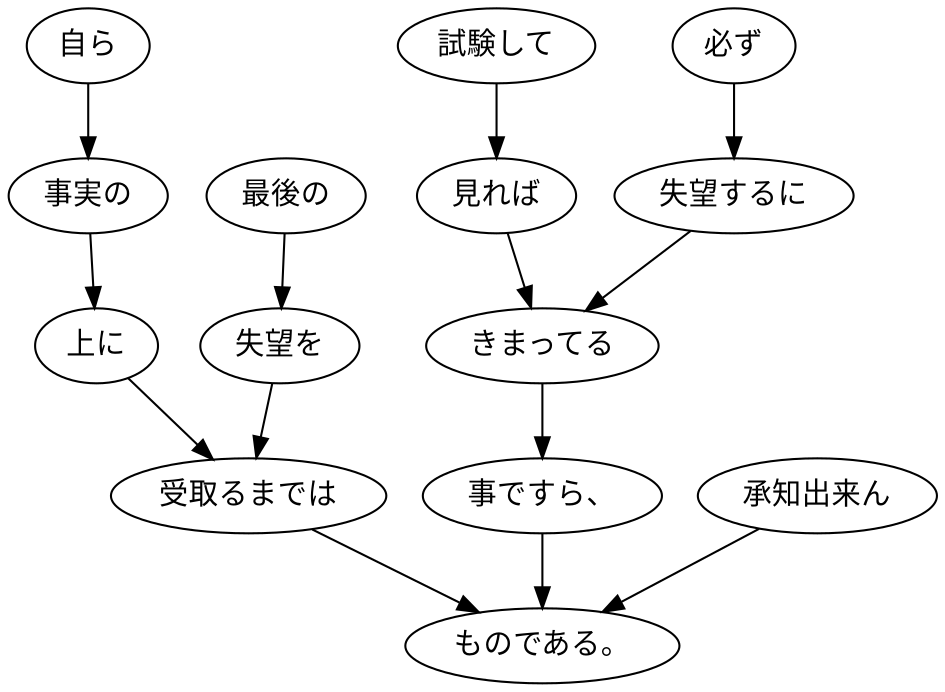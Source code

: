digraph graph6419 {
	node0 [label="試験して"];
	node1 [label="見れば"];
	node2 [label="必ず"];
	node3 [label="失望するに"];
	node4 [label="きまってる"];
	node5 [label="事ですら、"];
	node6 [label="最後の"];
	node7 [label="失望を"];
	node8 [label="自ら"];
	node9 [label="事実の"];
	node10 [label="上に"];
	node11 [label="受取るまでは"];
	node12 [label="承知出来ん"];
	node13 [label="ものである。"];
	node0 -> node1;
	node1 -> node4;
	node2 -> node3;
	node3 -> node4;
	node4 -> node5;
	node5 -> node13;
	node6 -> node7;
	node7 -> node11;
	node8 -> node9;
	node9 -> node10;
	node10 -> node11;
	node11 -> node13;
	node12 -> node13;
}
